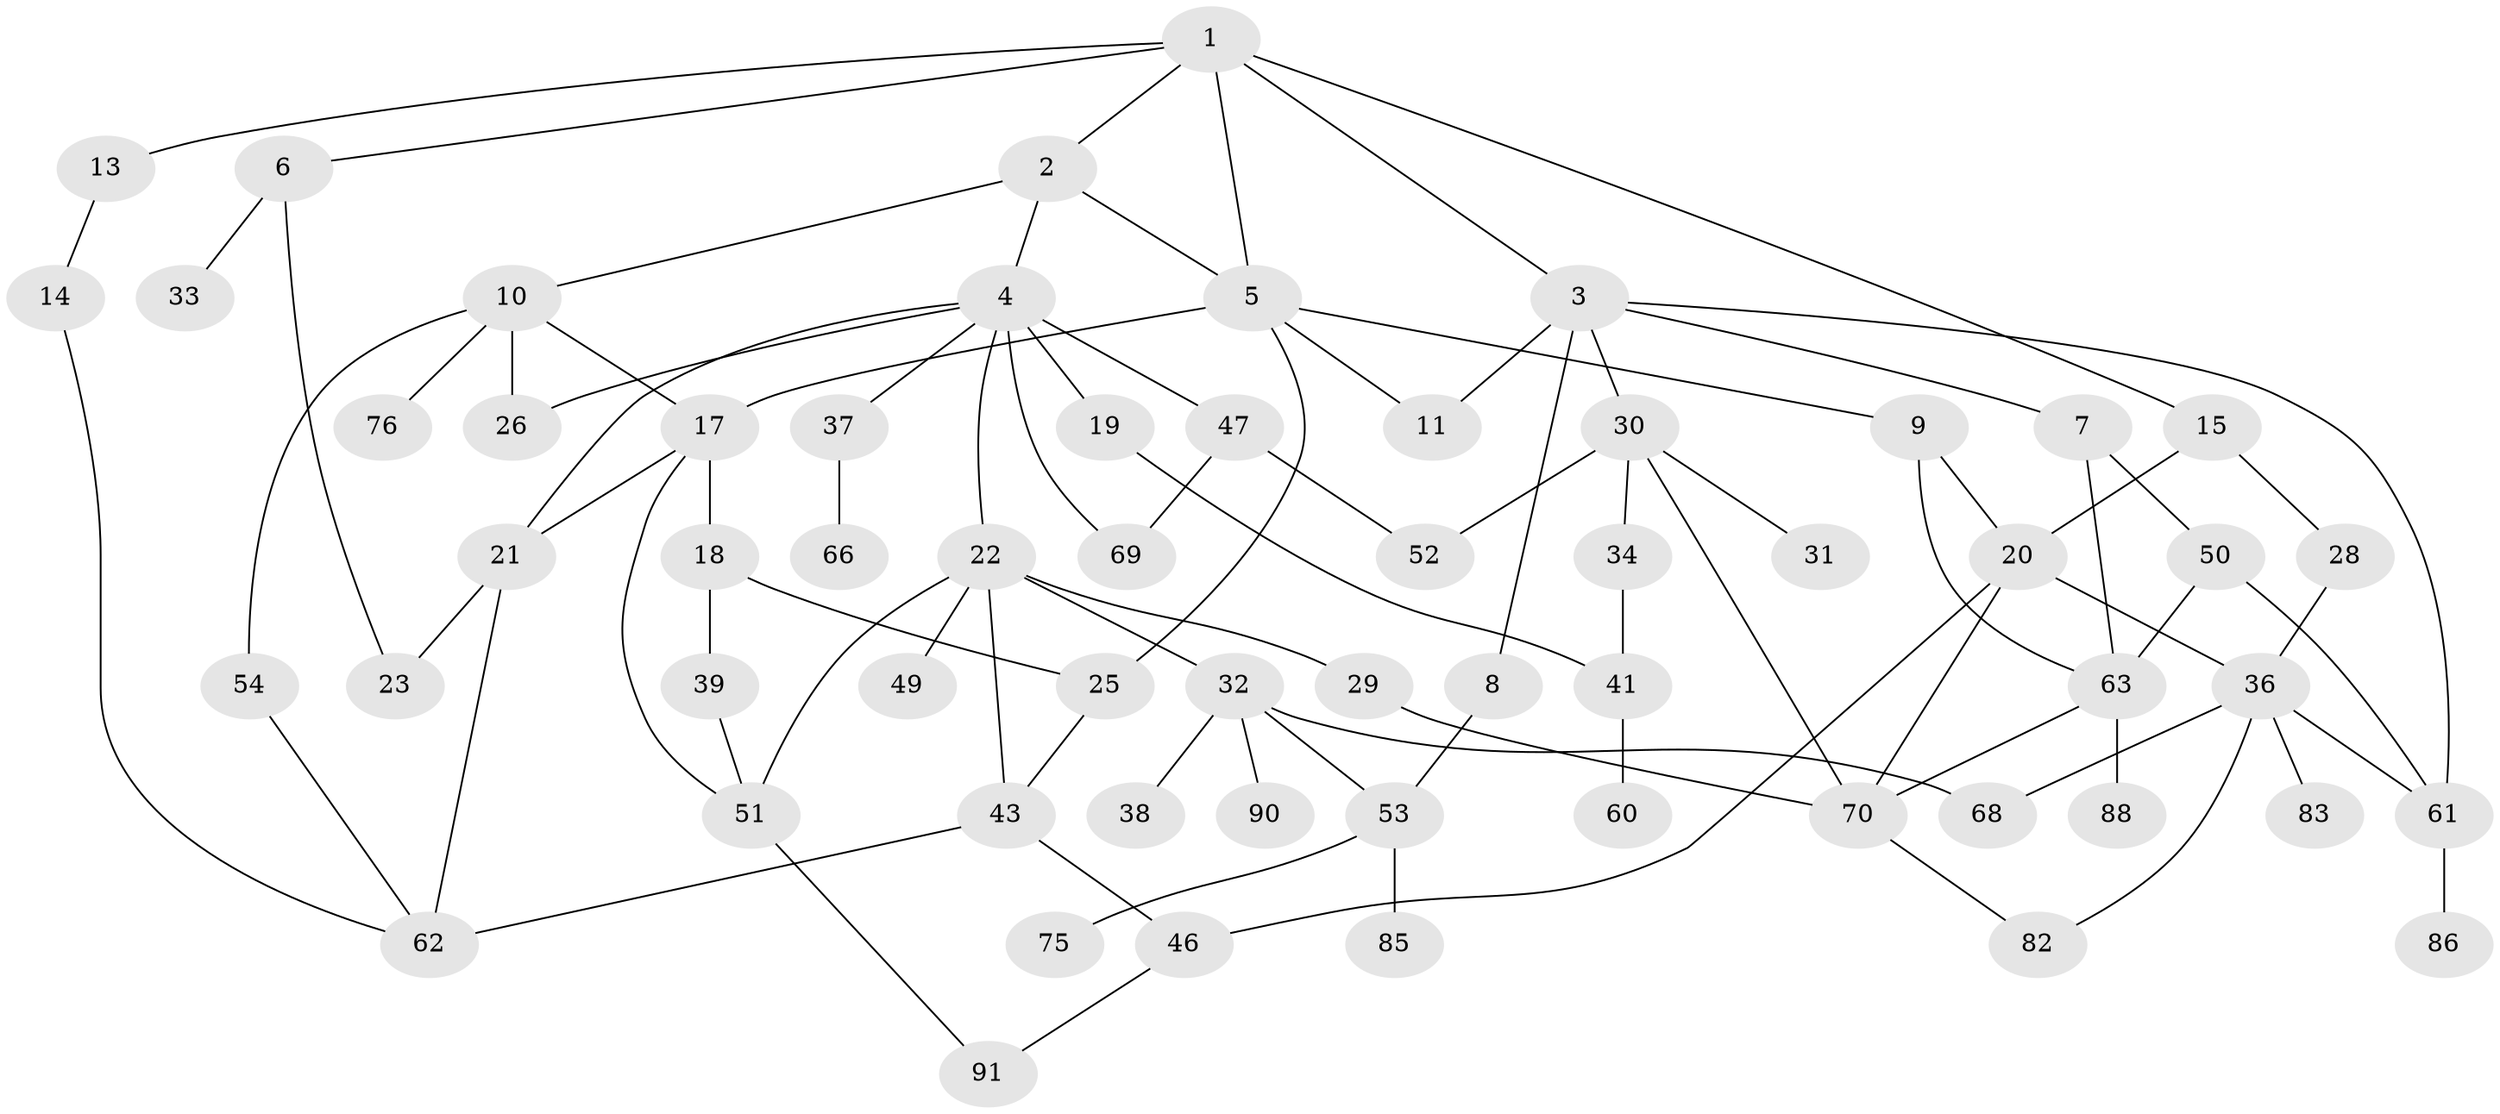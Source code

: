 // original degree distribution, {7: 0.02127659574468085, 4: 0.1276595744680851, 6: 0.02127659574468085, 5: 0.07446808510638298, 3: 0.19148936170212766, 2: 0.3404255319148936, 1: 0.22340425531914893}
// Generated by graph-tools (version 1.1) at 2025/10/02/27/25 16:10:51]
// undirected, 61 vertices, 90 edges
graph export_dot {
graph [start="1"]
  node [color=gray90,style=filled];
  1 [super="+89"];
  2;
  3 [super="+71"];
  4 [super="+12"];
  5 [super="+57"];
  6 [super="+58"];
  7 [super="+16"];
  8 [super="+77"];
  9 [super="+45"];
  10 [super="+48"];
  11;
  13;
  14 [super="+65"];
  15;
  17 [super="+35"];
  18;
  19 [super="+24"];
  20 [super="+27"];
  21 [super="+84"];
  22 [super="+44"];
  23 [super="+81"];
  25 [super="+72"];
  26;
  28 [super="+80"];
  29 [super="+56"];
  30 [super="+42"];
  31;
  32 [super="+40"];
  33 [super="+93"];
  34;
  36 [super="+73"];
  37;
  38;
  39;
  41 [super="+55"];
  43 [super="+59"];
  46;
  47 [super="+67"];
  49;
  50;
  51 [super="+87"];
  52;
  53;
  54;
  60;
  61 [super="+78"];
  62 [super="+64"];
  63 [super="+79"];
  66 [super="+74"];
  68;
  69;
  70 [super="+94"];
  75;
  76;
  82;
  83;
  85;
  86;
  88;
  90;
  91 [super="+92"];
  1 -- 2;
  1 -- 3;
  1 -- 5;
  1 -- 6;
  1 -- 13;
  1 -- 15;
  2 -- 4;
  2 -- 10;
  2 -- 5;
  3 -- 7;
  3 -- 8;
  3 -- 11;
  3 -- 30;
  3 -- 61;
  4 -- 21;
  4 -- 22;
  4 -- 19;
  4 -- 69;
  4 -- 37;
  4 -- 26;
  4 -- 47 [weight=2];
  5 -- 9;
  5 -- 17;
  5 -- 25;
  5 -- 11;
  6 -- 23;
  6 -- 33;
  7 -- 50;
  7 -- 63;
  8 -- 53;
  9 -- 20;
  9 -- 63;
  10 -- 54;
  10 -- 26;
  10 -- 76;
  10 -- 17;
  13 -- 14;
  14 -- 62;
  15 -- 20;
  15 -- 28;
  17 -- 18;
  17 -- 21;
  17 -- 51;
  18 -- 39;
  18 -- 25;
  19 -- 41;
  20 -- 36;
  20 -- 46;
  20 -- 70;
  21 -- 62;
  21 -- 23;
  22 -- 29;
  22 -- 32;
  22 -- 49;
  22 -- 43;
  22 -- 51;
  25 -- 43;
  28 -- 36;
  29 -- 70;
  30 -- 31;
  30 -- 34;
  30 -- 70;
  30 -- 52;
  32 -- 38;
  32 -- 53;
  32 -- 90;
  32 -- 68;
  34 -- 41;
  36 -- 82;
  36 -- 83;
  36 -- 68;
  36 -- 61;
  37 -- 66;
  39 -- 51;
  41 -- 60;
  43 -- 46;
  43 -- 62;
  46 -- 91;
  47 -- 52;
  47 -- 69;
  50 -- 61;
  50 -- 63;
  51 -- 91;
  53 -- 75;
  53 -- 85;
  54 -- 62;
  61 -- 86;
  63 -- 70;
  63 -- 88;
  70 -- 82;
}
